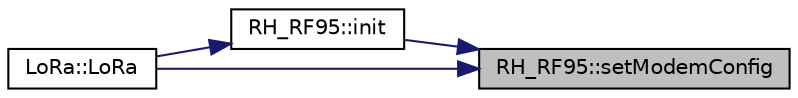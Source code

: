 digraph "RH_RF95::setModemConfig"
{
 // LATEX_PDF_SIZE
  edge [fontname="Helvetica",fontsize="10",labelfontname="Helvetica",labelfontsize="10"];
  node [fontname="Helvetica",fontsize="10",shape=record];
  rankdir="RL";
  Node1 [label="RH_RF95::setModemConfig",height=0.2,width=0.4,color="black", fillcolor="grey75", style="filled", fontcolor="black",tooltip=" "];
  Node1 -> Node2 [dir="back",color="midnightblue",fontsize="10",style="solid",fontname="Helvetica"];
  Node2 [label="RH_RF95::init",height=0.2,width=0.4,color="black", fillcolor="white", style="filled",URL="$class_r_h___r_f95.html#aa7bee6fb7ad0e0d0ae5e04ed27cfd79d",tooltip=" "];
  Node2 -> Node3 [dir="back",color="midnightblue",fontsize="10",style="solid",fontname="Helvetica"];
  Node3 [label="LoRa::LoRa",height=0.2,width=0.4,color="black", fillcolor="white", style="filled",URL="$class_lo_ra.html#add01349547d8f36a69d2cad70b9363e5",tooltip=" "];
  Node1 -> Node3 [dir="back",color="midnightblue",fontsize="10",style="solid",fontname="Helvetica"];
}
